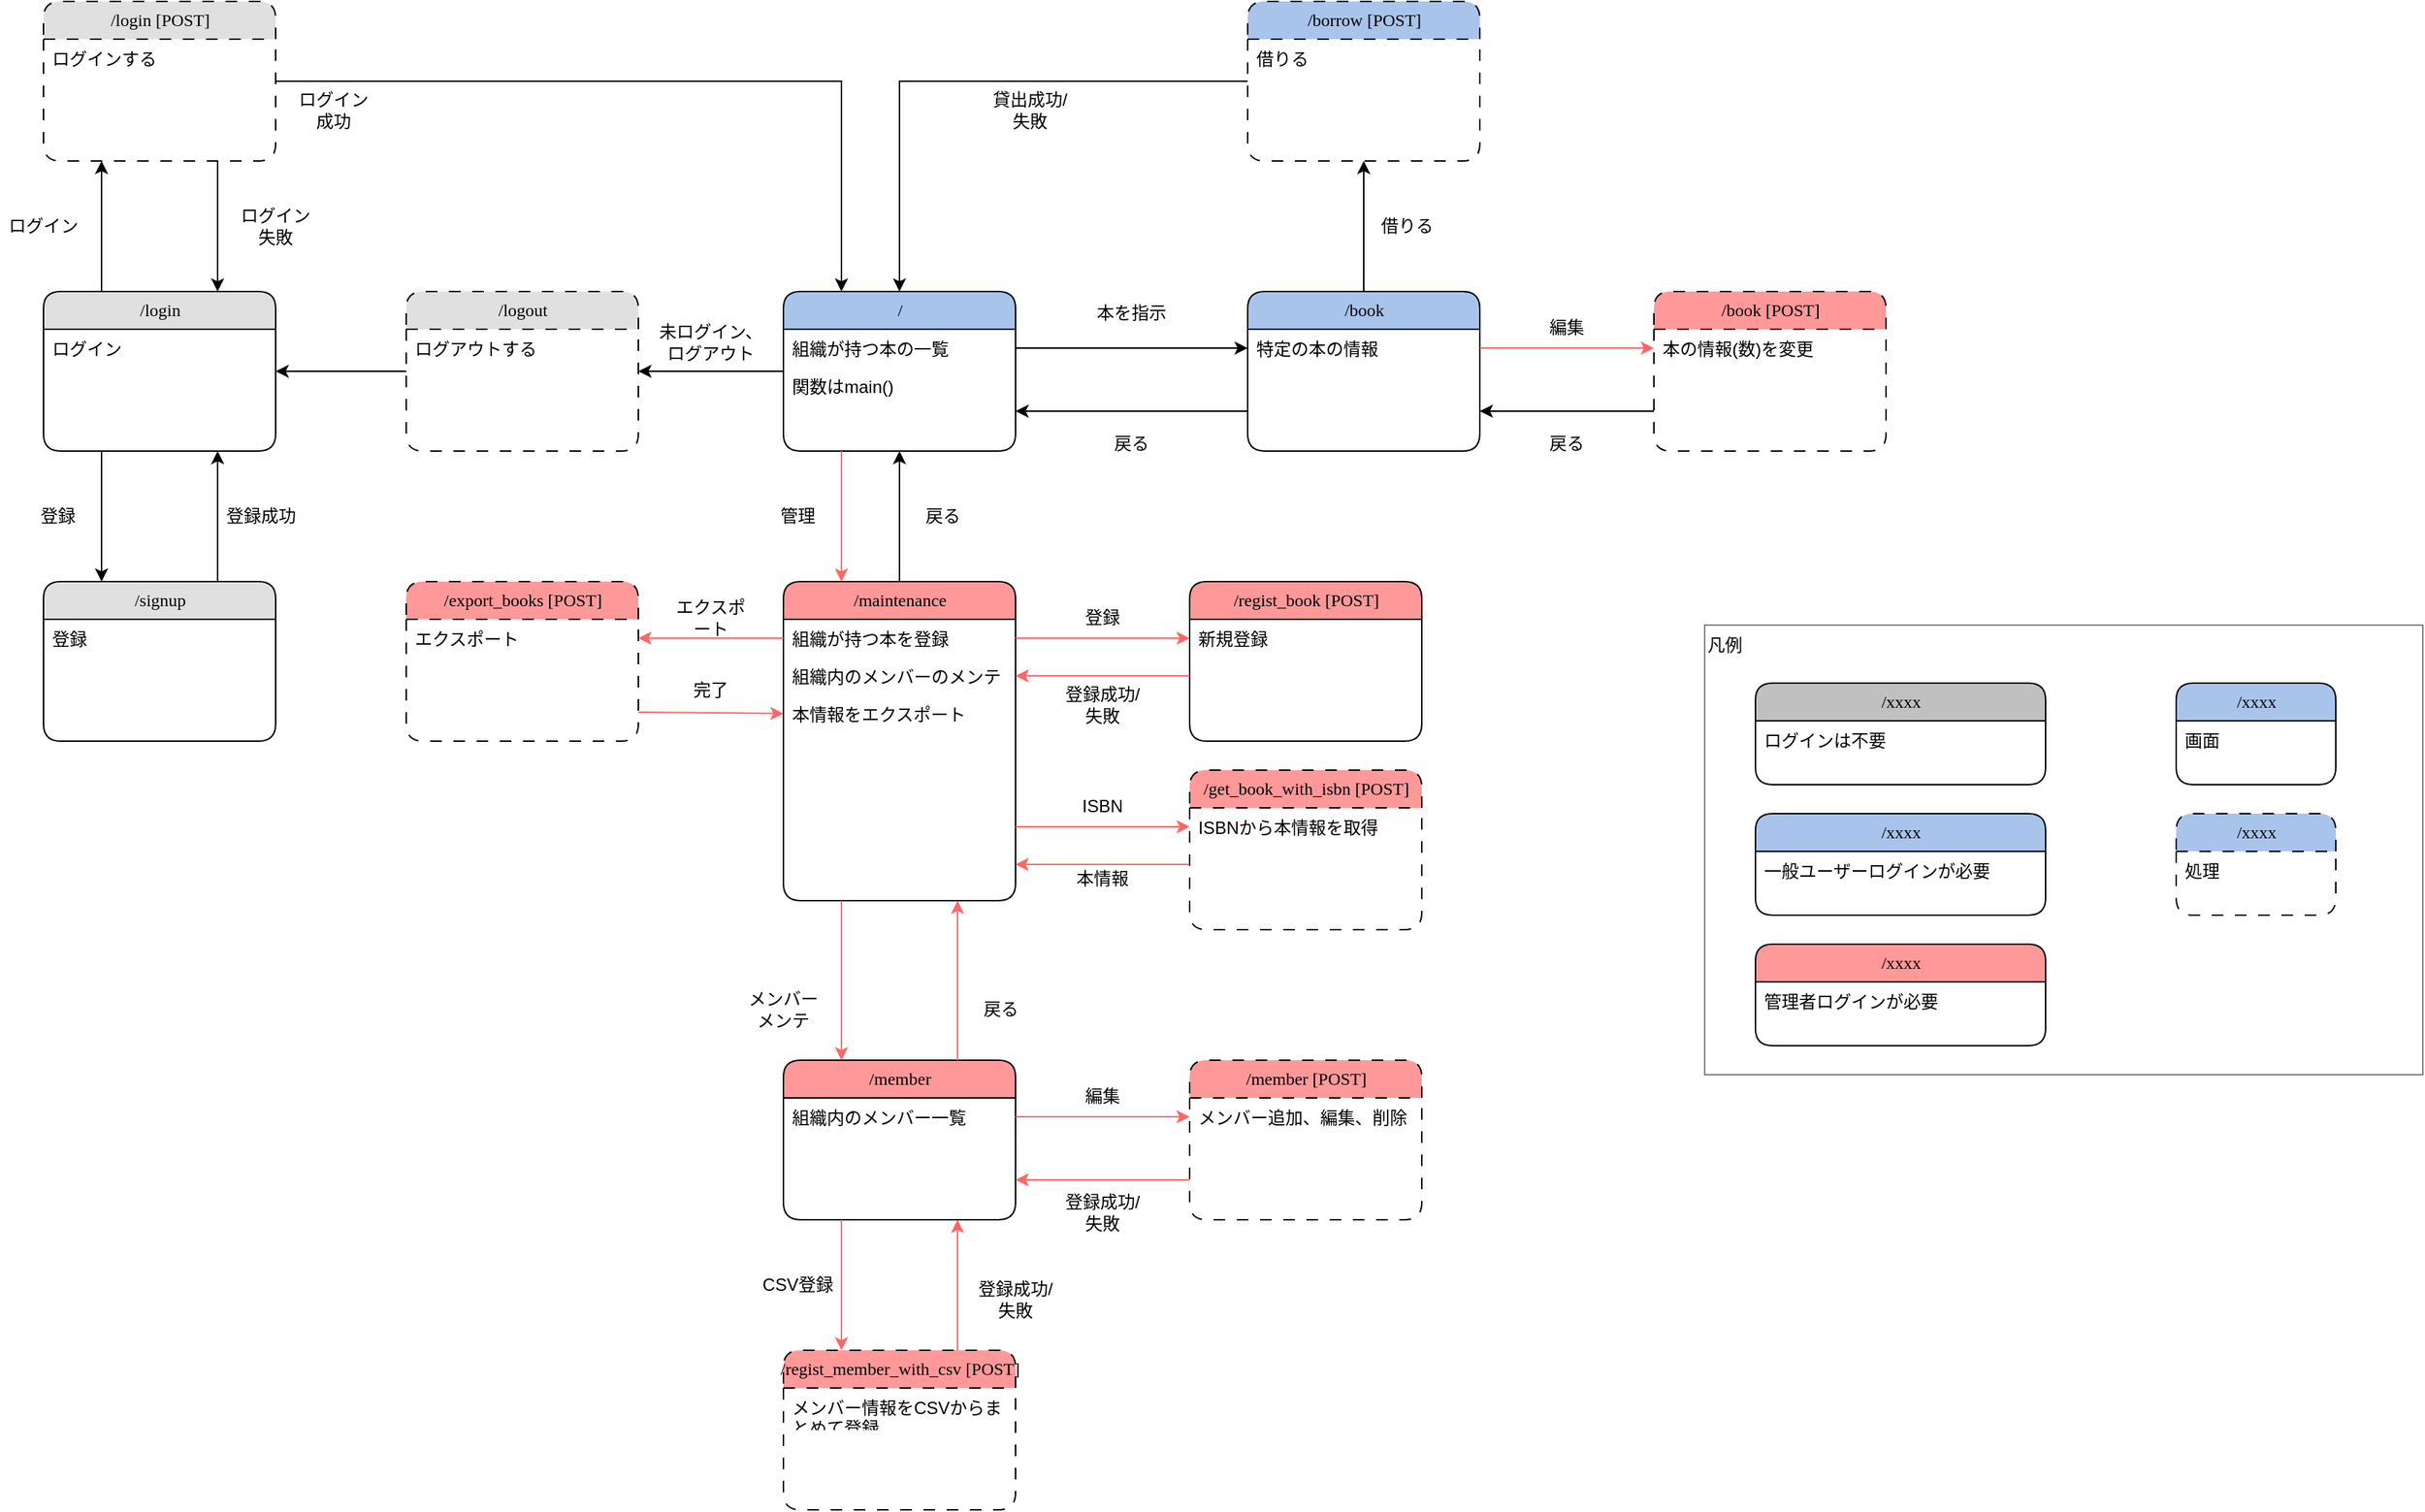 <mxfile version="21.2.8" type="device">
  <diagram name="Page-1" id="5d7acffa-a066-3a61-03fe-96351882024d">
    <mxGraphModel dx="1571" dy="889" grid="1" gridSize="10" guides="1" tooltips="1" connect="1" arrows="1" fold="1" page="1" pageScale="1" pageWidth="1100" pageHeight="850" background="#ffffff" math="0" shadow="0">
      <root>
        <mxCell id="0" />
        <mxCell id="1" parent="0" />
        <mxCell id="jffVFg11hbNDBonMawLQ-93" value="凡例" style="rounded=0;whiteSpace=wrap;html=1;align=left;verticalAlign=top;strokeColor=#808080;" parent="1" vertex="1">
          <mxGeometry x="1295" y="470" width="495" height="310" as="geometry" />
        </mxCell>
        <mxCell id="jffVFg11hbNDBonMawLQ-3" style="edgeStyle=orthogonalEdgeStyle;rounded=0;orthogonalLoop=1;jettySize=auto;html=1;entryX=0.25;entryY=0;entryDx=0;entryDy=0;exitX=1;exitY=0.5;exitDx=0;exitDy=0;" parent="1" source="jffVFg11hbNDBonMawLQ-36" target="jffVFg11hbNDBonMawLQ-1" edge="1">
          <mxGeometry relative="1" as="geometry" />
        </mxCell>
        <mxCell id="21ea969265ad0168-6" value="/login" style="swimlane;html=1;fontStyle=0;childLayout=stackLayout;horizontal=1;startSize=26;fillColor=#E0E0E0;horizontalStack=0;resizeParent=1;resizeLast=0;collapsible=1;marginBottom=0;swimlaneFillColor=#ffffff;align=center;rounded=1;shadow=0;comic=0;labelBackgroundColor=none;strokeWidth=1;fontFamily=Verdana;fontSize=12" parent="1" vertex="1">
          <mxGeometry x="150" y="240" width="160" height="110" as="geometry" />
        </mxCell>
        <mxCell id="21ea969265ad0168-7" value="ログイン" style="text;html=1;strokeColor=none;fillColor=none;spacingLeft=4;spacingRight=4;whiteSpace=wrap;overflow=hidden;rotatable=0;points=[[0,0.5],[1,0.5]];portConstraint=eastwest;" parent="21ea969265ad0168-6" vertex="1">
          <mxGeometry y="26" width="160" height="26" as="geometry" />
        </mxCell>
        <mxCell id="jffVFg11hbNDBonMawLQ-1" value="/" style="swimlane;html=1;fontStyle=0;childLayout=stackLayout;horizontal=1;startSize=26;fillColor=#A9C4EB;horizontalStack=0;resizeParent=1;resizeLast=0;collapsible=1;marginBottom=0;swimlaneFillColor=#ffffff;align=center;rounded=1;shadow=0;comic=0;labelBackgroundColor=none;strokeWidth=1;fontFamily=Verdana;fontSize=12" parent="1" vertex="1">
          <mxGeometry x="660" y="240" width="160" height="110" as="geometry" />
        </mxCell>
        <mxCell id="jffVFg11hbNDBonMawLQ-2" value="組織が持つ本の一覧" style="text;html=1;strokeColor=none;fillColor=none;spacingLeft=4;spacingRight=4;whiteSpace=wrap;overflow=hidden;rotatable=0;points=[[0,0.5],[1,0.5]];portConstraint=eastwest;" parent="jffVFg11hbNDBonMawLQ-1" vertex="1">
          <mxGeometry y="26" width="160" height="26" as="geometry" />
        </mxCell>
        <mxCell id="MHq6vxc0U1nkJZ0F-G_Z-4" value="関数はmain()" style="text;html=1;strokeColor=none;fillColor=none;spacingLeft=4;spacingRight=4;whiteSpace=wrap;overflow=hidden;rotatable=0;points=[[0,0.5],[1,0.5]];portConstraint=eastwest;" parent="jffVFg11hbNDBonMawLQ-1" vertex="1">
          <mxGeometry y="52" width="160" height="26" as="geometry" />
        </mxCell>
        <mxCell id="jffVFg11hbNDBonMawLQ-4" value="ログイン成功" style="text;html=1;strokeColor=none;fillColor=none;align=center;verticalAlign=middle;whiteSpace=wrap;rounded=0;" parent="1" vertex="1">
          <mxGeometry x="320" y="100" width="60" height="30" as="geometry" />
        </mxCell>
        <mxCell id="jffVFg11hbNDBonMawLQ-5" value="/signup" style="swimlane;html=1;fontStyle=0;childLayout=stackLayout;horizontal=1;startSize=26;fillColor=#E0E0E0;horizontalStack=0;resizeParent=1;resizeLast=0;collapsible=1;marginBottom=0;swimlaneFillColor=#ffffff;align=center;rounded=1;shadow=0;comic=0;labelBackgroundColor=none;strokeWidth=1;fontFamily=Verdana;fontSize=12" parent="1" vertex="1">
          <mxGeometry x="150" y="440" width="160" height="110" as="geometry" />
        </mxCell>
        <mxCell id="jffVFg11hbNDBonMawLQ-6" value="登録" style="text;html=1;strokeColor=none;fillColor=none;spacingLeft=4;spacingRight=4;whiteSpace=wrap;overflow=hidden;rotatable=0;points=[[0,0.5],[1,0.5]];portConstraint=eastwest;" parent="jffVFg11hbNDBonMawLQ-5" vertex="1">
          <mxGeometry y="26" width="160" height="26" as="geometry" />
        </mxCell>
        <mxCell id="jffVFg11hbNDBonMawLQ-8" value="ログイン失敗" style="text;html=1;strokeColor=none;fillColor=none;align=center;verticalAlign=middle;whiteSpace=wrap;rounded=0;" parent="1" vertex="1">
          <mxGeometry x="280" y="180" width="60" height="30" as="geometry" />
        </mxCell>
        <mxCell id="jffVFg11hbNDBonMawLQ-10" style="edgeStyle=orthogonalEdgeStyle;rounded=0;orthogonalLoop=1;jettySize=auto;html=1;exitX=0.25;exitY=1;exitDx=0;exitDy=0;entryX=0.25;entryY=0;entryDx=0;entryDy=0;" parent="1" source="21ea969265ad0168-6" target="jffVFg11hbNDBonMawLQ-5" edge="1">
          <mxGeometry relative="1" as="geometry">
            <mxPoint x="230" y="360" as="sourcePoint" />
            <mxPoint x="230" y="430" as="targetPoint" />
            <Array as="points" />
          </mxGeometry>
        </mxCell>
        <mxCell id="jffVFg11hbNDBonMawLQ-11" style="edgeStyle=orthogonalEdgeStyle;rounded=0;orthogonalLoop=1;jettySize=auto;html=1;entryX=0.75;entryY=1;entryDx=0;entryDy=0;exitX=0.75;exitY=0;exitDx=0;exitDy=0;" parent="1" source="jffVFg11hbNDBonMawLQ-5" target="21ea969265ad0168-6" edge="1">
          <mxGeometry relative="1" as="geometry">
            <mxPoint x="240" y="370" as="sourcePoint" />
            <mxPoint x="240" y="440" as="targetPoint" />
            <Array as="points" />
          </mxGeometry>
        </mxCell>
        <mxCell id="jffVFg11hbNDBonMawLQ-12" value="登録" style="text;html=1;strokeColor=none;fillColor=none;align=center;verticalAlign=middle;whiteSpace=wrap;rounded=0;" parent="1" vertex="1">
          <mxGeometry x="130" y="380" width="60" height="30" as="geometry" />
        </mxCell>
        <mxCell id="jffVFg11hbNDBonMawLQ-13" value="登録成功" style="text;html=1;strokeColor=none;fillColor=none;align=center;verticalAlign=middle;whiteSpace=wrap;rounded=0;" parent="1" vertex="1">
          <mxGeometry x="270" y="380" width="60" height="30" as="geometry" />
        </mxCell>
        <mxCell id="jffVFg11hbNDBonMawLQ-14" style="edgeStyle=orthogonalEdgeStyle;rounded=0;orthogonalLoop=1;jettySize=auto;html=1;entryX=1;entryY=0.5;entryDx=0;entryDy=0;exitX=0;exitY=0.5;exitDx=0;exitDy=0;" parent="1" source="jffVFg11hbNDBonMawLQ-1" target="MHq6vxc0U1nkJZ0F-G_Z-1" edge="1">
          <mxGeometry relative="1" as="geometry">
            <mxPoint x="410" y="430" as="sourcePoint" />
            <mxPoint x="600" y="430" as="targetPoint" />
          </mxGeometry>
        </mxCell>
        <mxCell id="jffVFg11hbNDBonMawLQ-15" value="未ログイン、ログアウト" style="text;html=1;strokeColor=none;fillColor=none;align=center;verticalAlign=middle;whiteSpace=wrap;rounded=0;" parent="1" vertex="1">
          <mxGeometry x="570" y="260" width="80" height="30" as="geometry" />
        </mxCell>
        <mxCell id="jffVFg11hbNDBonMawLQ-16" value="/book" style="swimlane;html=1;fontStyle=0;childLayout=stackLayout;horizontal=1;startSize=26;fillColor=#A9C4EB;horizontalStack=0;resizeParent=1;resizeLast=0;collapsible=1;marginBottom=0;swimlaneFillColor=#ffffff;align=center;rounded=1;shadow=0;comic=0;labelBackgroundColor=none;strokeWidth=1;fontFamily=Verdana;fontSize=12" parent="1" vertex="1">
          <mxGeometry x="980" y="240" width="160" height="110" as="geometry" />
        </mxCell>
        <mxCell id="jffVFg11hbNDBonMawLQ-17" value="特定の本の情報" style="text;html=1;strokeColor=none;fillColor=none;spacingLeft=4;spacingRight=4;whiteSpace=wrap;overflow=hidden;rotatable=0;points=[[0,0.5],[1,0.5]];portConstraint=eastwest;" parent="jffVFg11hbNDBonMawLQ-16" vertex="1">
          <mxGeometry y="26" width="160" height="26" as="geometry" />
        </mxCell>
        <mxCell id="jffVFg11hbNDBonMawLQ-18" style="edgeStyle=orthogonalEdgeStyle;rounded=0;orthogonalLoop=1;jettySize=auto;html=1;entryX=0;entryY=0.5;entryDx=0;entryDy=0;exitX=1;exitY=0.5;exitDx=0;exitDy=0;" parent="1" source="jffVFg11hbNDBonMawLQ-2" target="jffVFg11hbNDBonMawLQ-17" edge="1">
          <mxGeometry relative="1" as="geometry">
            <mxPoint x="720" y="170" as="sourcePoint" />
            <mxPoint x="910" y="170" as="targetPoint" />
          </mxGeometry>
        </mxCell>
        <mxCell id="jffVFg11hbNDBonMawLQ-19" value="本を指示" style="text;html=1;strokeColor=none;fillColor=none;align=center;verticalAlign=middle;whiteSpace=wrap;rounded=0;" parent="1" vertex="1">
          <mxGeometry x="870" y="240" width="60" height="30" as="geometry" />
        </mxCell>
        <mxCell id="jffVFg11hbNDBonMawLQ-20" value="/maintenance" style="swimlane;html=1;fontStyle=0;childLayout=stackLayout;horizontal=1;startSize=26;fillColor=#FF9999;horizontalStack=0;resizeParent=1;resizeLast=0;collapsible=1;marginBottom=0;swimlaneFillColor=#ffffff;align=center;rounded=1;shadow=0;comic=0;labelBackgroundColor=none;strokeWidth=1;fontFamily=Verdana;fontSize=12" parent="1" vertex="1">
          <mxGeometry x="660" y="440" width="160" height="220" as="geometry" />
        </mxCell>
        <mxCell id="jffVFg11hbNDBonMawLQ-21" value="組織が持つ本を登録" style="text;html=1;strokeColor=none;fillColor=none;spacingLeft=4;spacingRight=4;whiteSpace=wrap;overflow=hidden;rotatable=0;points=[[0,0.5],[1,0.5]];portConstraint=eastwest;" parent="jffVFg11hbNDBonMawLQ-20" vertex="1">
          <mxGeometry y="26" width="160" height="26" as="geometry" />
        </mxCell>
        <mxCell id="jffVFg11hbNDBonMawLQ-51" value="組織内のメンバーのメンテ" style="text;html=1;strokeColor=none;fillColor=none;spacingLeft=4;spacingRight=4;whiteSpace=wrap;overflow=hidden;rotatable=0;points=[[0,0.5],[1,0.5]];portConstraint=eastwest;" parent="jffVFg11hbNDBonMawLQ-20" vertex="1">
          <mxGeometry y="52" width="160" height="26" as="geometry" />
        </mxCell>
        <mxCell id="jffVFg11hbNDBonMawLQ-79" value="本情報をエクスポート" style="text;html=1;strokeColor=none;fillColor=none;spacingLeft=4;spacingRight=4;whiteSpace=wrap;overflow=hidden;rotatable=0;points=[[0,0.5],[1,0.5]];portConstraint=eastwest;" parent="jffVFg11hbNDBonMawLQ-20" vertex="1">
          <mxGeometry y="78" width="160" height="26" as="geometry" />
        </mxCell>
        <mxCell id="9WKdyj0TfPZ3By4VBTir-9" style="text;html=1;strokeColor=none;fillColor=none;spacingLeft=4;spacingRight=4;whiteSpace=wrap;overflow=hidden;rotatable=0;points=[[0,0.5],[1,0.5]];portConstraint=eastwest;" vertex="1" parent="jffVFg11hbNDBonMawLQ-20">
          <mxGeometry y="104" width="160" height="26" as="geometry" />
        </mxCell>
        <mxCell id="9WKdyj0TfPZ3By4VBTir-10" style="text;html=1;strokeColor=none;fillColor=none;spacingLeft=4;spacingRight=4;whiteSpace=wrap;overflow=hidden;rotatable=0;points=[[0,0.5],[1,0.5]];portConstraint=eastwest;" vertex="1" parent="jffVFg11hbNDBonMawLQ-20">
          <mxGeometry y="130" width="160" height="26" as="geometry" />
        </mxCell>
        <mxCell id="9WKdyj0TfPZ3By4VBTir-11" style="text;html=1;strokeColor=none;fillColor=none;spacingLeft=4;spacingRight=4;whiteSpace=wrap;overflow=hidden;rotatable=0;points=[[0,0.5],[1,0.5]];portConstraint=eastwest;" vertex="1" parent="jffVFg11hbNDBonMawLQ-20">
          <mxGeometry y="156" width="160" height="26" as="geometry" />
        </mxCell>
        <mxCell id="9WKdyj0TfPZ3By4VBTir-12" style="text;html=1;strokeColor=none;fillColor=none;spacingLeft=4;spacingRight=4;whiteSpace=wrap;overflow=hidden;rotatable=0;points=[[0,0.5],[1,0.5]];portConstraint=eastwest;" vertex="1" parent="jffVFg11hbNDBonMawLQ-20">
          <mxGeometry y="182" width="160" height="26" as="geometry" />
        </mxCell>
        <mxCell id="jffVFg11hbNDBonMawLQ-23" style="edgeStyle=orthogonalEdgeStyle;rounded=0;orthogonalLoop=1;jettySize=auto;html=1;exitX=0.25;exitY=1;exitDx=0;exitDy=0;entryX=0.25;entryY=0;entryDx=0;entryDy=0;strokeColor=#FF6666;" parent="1" source="jffVFg11hbNDBonMawLQ-1" target="jffVFg11hbNDBonMawLQ-20" edge="1">
          <mxGeometry relative="1" as="geometry">
            <mxPoint x="850" y="420" as="sourcePoint" />
            <mxPoint x="1010" y="420" as="targetPoint" />
          </mxGeometry>
        </mxCell>
        <mxCell id="jffVFg11hbNDBonMawLQ-24" value="管理" style="text;html=1;strokeColor=none;fillColor=none;align=center;verticalAlign=middle;whiteSpace=wrap;rounded=0;" parent="1" vertex="1">
          <mxGeometry x="640" y="380" width="60" height="30" as="geometry" />
        </mxCell>
        <mxCell id="jffVFg11hbNDBonMawLQ-25" style="edgeStyle=orthogonalEdgeStyle;rounded=0;orthogonalLoop=1;jettySize=auto;html=1;exitX=0.5;exitY=0;exitDx=0;exitDy=0;entryX=0.5;entryY=1;entryDx=0;entryDy=0;" parent="1" source="jffVFg11hbNDBonMawLQ-20" target="jffVFg11hbNDBonMawLQ-1" edge="1">
          <mxGeometry relative="1" as="geometry">
            <mxPoint x="930" y="360" as="sourcePoint" />
            <mxPoint x="930" y="450" as="targetPoint" />
          </mxGeometry>
        </mxCell>
        <mxCell id="jffVFg11hbNDBonMawLQ-26" value="戻る" style="text;html=1;strokeColor=none;fillColor=none;align=center;verticalAlign=middle;whiteSpace=wrap;rounded=0;" parent="1" vertex="1">
          <mxGeometry x="740" y="380" width="60" height="30" as="geometry" />
        </mxCell>
        <mxCell id="jffVFg11hbNDBonMawLQ-27" style="edgeStyle=orthogonalEdgeStyle;rounded=0;orthogonalLoop=1;jettySize=auto;html=1;exitX=0;exitY=0.75;exitDx=0;exitDy=0;entryX=1;entryY=0.75;entryDx=0;entryDy=0;" parent="1" source="jffVFg11hbNDBonMawLQ-16" target="jffVFg11hbNDBonMawLQ-1" edge="1">
          <mxGeometry relative="1" as="geometry">
            <mxPoint x="790" y="450" as="sourcePoint" />
            <mxPoint x="790" y="360" as="targetPoint" />
          </mxGeometry>
        </mxCell>
        <mxCell id="jffVFg11hbNDBonMawLQ-28" value="戻る" style="text;html=1;strokeColor=none;fillColor=none;align=center;verticalAlign=middle;whiteSpace=wrap;rounded=0;" parent="1" vertex="1">
          <mxGeometry x="870" y="330" width="60" height="30" as="geometry" />
        </mxCell>
        <mxCell id="jffVFg11hbNDBonMawLQ-29" value="/borrow [POST]" style="swimlane;html=1;fontStyle=0;childLayout=stackLayout;horizontal=1;startSize=26;fillColor=#A9C4EB;horizontalStack=0;resizeParent=1;resizeLast=0;collapsible=1;marginBottom=0;swimlaneFillColor=#ffffff;align=center;rounded=1;shadow=0;comic=0;labelBackgroundColor=none;strokeWidth=1;fontFamily=Verdana;fontSize=12;dashed=1;dashPattern=8 8;" parent="1" vertex="1">
          <mxGeometry x="980" y="40" width="160" height="110" as="geometry" />
        </mxCell>
        <mxCell id="jffVFg11hbNDBonMawLQ-30" value="借りる" style="text;html=1;strokeColor=none;fillColor=none;spacingLeft=4;spacingRight=4;whiteSpace=wrap;overflow=hidden;rotatable=0;points=[[0,0.5],[1,0.5]];portConstraint=eastwest;" parent="jffVFg11hbNDBonMawLQ-29" vertex="1">
          <mxGeometry y="26" width="160" height="26" as="geometry" />
        </mxCell>
        <mxCell id="jffVFg11hbNDBonMawLQ-31" style="edgeStyle=orthogonalEdgeStyle;rounded=0;orthogonalLoop=1;jettySize=auto;html=1;entryX=0.5;entryY=1;entryDx=0;entryDy=0;exitX=0.5;exitY=0;exitDx=0;exitDy=0;" parent="1" source="jffVFg11hbNDBonMawLQ-16" target="jffVFg11hbNDBonMawLQ-29" edge="1">
          <mxGeometry relative="1" as="geometry">
            <mxPoint x="780" y="150" as="sourcePoint" />
            <mxPoint x="940" y="150" as="targetPoint" />
          </mxGeometry>
        </mxCell>
        <mxCell id="jffVFg11hbNDBonMawLQ-33" style="edgeStyle=orthogonalEdgeStyle;rounded=0;orthogonalLoop=1;jettySize=auto;html=1;entryX=0.5;entryY=0;entryDx=0;entryDy=0;exitX=0;exitY=0.5;exitDx=0;exitDy=0;" parent="1" source="jffVFg11hbNDBonMawLQ-29" target="jffVFg11hbNDBonMawLQ-1" edge="1">
          <mxGeometry relative="1" as="geometry">
            <mxPoint x="740" y="90" as="sourcePoint" />
            <mxPoint x="900" y="90" as="targetPoint" />
          </mxGeometry>
        </mxCell>
        <mxCell id="jffVFg11hbNDBonMawLQ-34" value="貸出成功/失敗" style="text;html=1;strokeColor=none;fillColor=none;align=center;verticalAlign=middle;whiteSpace=wrap;rounded=0;" parent="1" vertex="1">
          <mxGeometry x="800" y="100" width="60" height="30" as="geometry" />
        </mxCell>
        <mxCell id="jffVFg11hbNDBonMawLQ-35" value="借りる" style="text;html=1;strokeColor=none;fillColor=none;align=center;verticalAlign=middle;whiteSpace=wrap;rounded=0;" parent="1" vertex="1">
          <mxGeometry x="1060" y="180" width="60" height="30" as="geometry" />
        </mxCell>
        <mxCell id="jffVFg11hbNDBonMawLQ-36" value="/login [POST]" style="swimlane;html=1;fontStyle=0;childLayout=stackLayout;horizontal=1;startSize=26;fillColor=#E0E0E0;horizontalStack=0;resizeParent=1;resizeLast=0;collapsible=1;marginBottom=0;swimlaneFillColor=#ffffff;align=center;rounded=1;shadow=0;comic=0;labelBackgroundColor=none;strokeWidth=1;fontFamily=Verdana;fontSize=12;dashed=1;dashPattern=8 8;" parent="1" vertex="1">
          <mxGeometry x="150" y="40" width="160" height="110" as="geometry" />
        </mxCell>
        <mxCell id="jffVFg11hbNDBonMawLQ-37" value="ログインする" style="text;html=1;strokeColor=none;fillColor=none;spacingLeft=4;spacingRight=4;whiteSpace=wrap;overflow=hidden;rotatable=0;points=[[0,0.5],[1,0.5]];portConstraint=eastwest;" parent="jffVFg11hbNDBonMawLQ-36" vertex="1">
          <mxGeometry y="26" width="160" height="26" as="geometry" />
        </mxCell>
        <mxCell id="jffVFg11hbNDBonMawLQ-38" style="edgeStyle=orthogonalEdgeStyle;rounded=0;orthogonalLoop=1;jettySize=auto;html=1;exitX=0.25;exitY=0;exitDx=0;exitDy=0;entryX=0.25;entryY=1;entryDx=0;entryDy=0;" parent="1" source="21ea969265ad0168-6" target="jffVFg11hbNDBonMawLQ-36" edge="1">
          <mxGeometry relative="1" as="geometry">
            <mxPoint x="200" y="360" as="sourcePoint" />
            <mxPoint x="200" y="440" as="targetPoint" />
            <Array as="points" />
          </mxGeometry>
        </mxCell>
        <mxCell id="jffVFg11hbNDBonMawLQ-39" style="edgeStyle=orthogonalEdgeStyle;rounded=0;orthogonalLoop=1;jettySize=auto;html=1;exitX=0.75;exitY=1;exitDx=0;exitDy=0;entryX=0.75;entryY=0;entryDx=0;entryDy=0;" parent="1" source="jffVFg11hbNDBonMawLQ-36" target="21ea969265ad0168-6" edge="1">
          <mxGeometry relative="1" as="geometry">
            <mxPoint x="200" y="360" as="sourcePoint" />
            <mxPoint x="200" y="440" as="targetPoint" />
            <Array as="points" />
          </mxGeometry>
        </mxCell>
        <mxCell id="jffVFg11hbNDBonMawLQ-40" value="ログイン" style="text;html=1;strokeColor=none;fillColor=none;align=center;verticalAlign=middle;whiteSpace=wrap;rounded=0;" parent="1" vertex="1">
          <mxGeometry x="120" y="180" width="60" height="30" as="geometry" />
        </mxCell>
        <mxCell id="jffVFg11hbNDBonMawLQ-41" value="/regist_book [POST]" style="swimlane;html=1;fontStyle=0;childLayout=stackLayout;horizontal=1;startSize=26;fillColor=#FF9999;horizontalStack=0;resizeParent=1;resizeLast=0;collapsible=1;marginBottom=0;swimlaneFillColor=#ffffff;align=center;rounded=1;shadow=0;comic=0;labelBackgroundColor=none;strokeWidth=1;fontFamily=Verdana;fontSize=12" parent="1" vertex="1">
          <mxGeometry x="940" y="440" width="160" height="110" as="geometry" />
        </mxCell>
        <mxCell id="jffVFg11hbNDBonMawLQ-42" value="新規登録" style="text;html=1;strokeColor=none;fillColor=none;spacingLeft=4;spacingRight=4;whiteSpace=wrap;overflow=hidden;rotatable=0;points=[[0,0.5],[1,0.5]];portConstraint=eastwest;" parent="jffVFg11hbNDBonMawLQ-41" vertex="1">
          <mxGeometry y="26" width="160" height="26" as="geometry" />
        </mxCell>
        <mxCell id="9WKdyj0TfPZ3By4VBTir-1" style="text;html=1;strokeColor=none;fillColor=none;spacingLeft=4;spacingRight=4;whiteSpace=wrap;overflow=hidden;rotatable=0;points=[[0,0.5],[1,0.5]];portConstraint=eastwest;dashed=1;dashPattern=8 8;" vertex="1" parent="jffVFg11hbNDBonMawLQ-41">
          <mxGeometry y="52" width="160" height="26" as="geometry" />
        </mxCell>
        <mxCell id="jffVFg11hbNDBonMawLQ-49" value="/member [POST]" style="swimlane;html=1;fontStyle=0;childLayout=stackLayout;horizontal=1;startSize=26;fillColor=#FF9999;horizontalStack=0;resizeParent=1;resizeLast=0;collapsible=1;marginBottom=0;swimlaneFillColor=#ffffff;align=center;rounded=1;shadow=0;comic=0;labelBackgroundColor=none;strokeWidth=1;fontFamily=Verdana;fontSize=12;dashed=1;dashPattern=8 8;" parent="1" vertex="1">
          <mxGeometry x="940" y="770" width="160" height="110" as="geometry" />
        </mxCell>
        <mxCell id="jffVFg11hbNDBonMawLQ-50" value="メンバー追加、編集、削除" style="text;html=1;strokeColor=none;fillColor=none;spacingLeft=4;spacingRight=4;whiteSpace=wrap;overflow=hidden;rotatable=0;points=[[0,0.5],[1,0.5]];portConstraint=eastwest;" parent="jffVFg11hbNDBonMawLQ-49" vertex="1">
          <mxGeometry y="26" width="160" height="26" as="geometry" />
        </mxCell>
        <mxCell id="jffVFg11hbNDBonMawLQ-52" value="/book [POST]" style="swimlane;html=1;fontStyle=0;childLayout=stackLayout;horizontal=1;startSize=26;fillColor=#FF9999;horizontalStack=0;resizeParent=1;resizeLast=0;collapsible=1;marginBottom=0;swimlaneFillColor=#ffffff;align=center;rounded=1;shadow=0;comic=0;labelBackgroundColor=none;strokeWidth=1;fontFamily=Verdana;fontSize=12;dashed=1;dashPattern=8 8;" parent="1" vertex="1">
          <mxGeometry x="1260" y="240" width="160" height="110" as="geometry" />
        </mxCell>
        <mxCell id="jffVFg11hbNDBonMawLQ-53" value="本の情報(数)を変更" style="text;html=1;strokeColor=none;fillColor=none;spacingLeft=4;spacingRight=4;whiteSpace=wrap;overflow=hidden;rotatable=0;points=[[0,0.5],[1,0.5]];portConstraint=eastwest;" parent="jffVFg11hbNDBonMawLQ-52" vertex="1">
          <mxGeometry y="26" width="160" height="26" as="geometry" />
        </mxCell>
        <mxCell id="jffVFg11hbNDBonMawLQ-54" style="edgeStyle=orthogonalEdgeStyle;rounded=0;orthogonalLoop=1;jettySize=auto;html=1;exitX=1;exitY=0.5;exitDx=0;exitDy=0;entryX=0;entryY=0.5;entryDx=0;entryDy=0;strokeColor=#FF6666;" parent="1" source="jffVFg11hbNDBonMawLQ-17" target="jffVFg11hbNDBonMawLQ-53" edge="1">
          <mxGeometry relative="1" as="geometry">
            <mxPoint x="710" y="360" as="sourcePoint" />
            <mxPoint x="710" y="450" as="targetPoint" />
          </mxGeometry>
        </mxCell>
        <mxCell id="jffVFg11hbNDBonMawLQ-55" style="edgeStyle=orthogonalEdgeStyle;rounded=0;orthogonalLoop=1;jettySize=auto;html=1;entryX=1;entryY=0.75;entryDx=0;entryDy=0;exitX=0;exitY=0.75;exitDx=0;exitDy=0;" parent="1" source="jffVFg11hbNDBonMawLQ-52" target="jffVFg11hbNDBonMawLQ-16" edge="1">
          <mxGeometry relative="1" as="geometry">
            <mxPoint x="1270" y="410" as="sourcePoint" />
            <mxPoint x="1170" y="360" as="targetPoint" />
          </mxGeometry>
        </mxCell>
        <mxCell id="jffVFg11hbNDBonMawLQ-56" value="戻る" style="text;html=1;strokeColor=none;fillColor=none;align=center;verticalAlign=middle;whiteSpace=wrap;rounded=0;" parent="1" vertex="1">
          <mxGeometry x="1170" y="330" width="60" height="30" as="geometry" />
        </mxCell>
        <mxCell id="jffVFg11hbNDBonMawLQ-57" value="編集" style="text;html=1;strokeColor=none;fillColor=none;align=center;verticalAlign=middle;whiteSpace=wrap;rounded=0;" parent="1" vertex="1">
          <mxGeometry x="1170" y="250" width="60" height="30" as="geometry" />
        </mxCell>
        <mxCell id="jffVFg11hbNDBonMawLQ-58" value="/member" style="swimlane;html=1;fontStyle=0;childLayout=stackLayout;horizontal=1;startSize=26;fillColor=#FF9999;horizontalStack=0;resizeParent=1;resizeLast=0;collapsible=1;marginBottom=0;swimlaneFillColor=#ffffff;align=center;rounded=1;shadow=0;comic=0;labelBackgroundColor=none;strokeWidth=1;fontFamily=Verdana;fontSize=12" parent="1" vertex="1">
          <mxGeometry x="660" y="770" width="160" height="110" as="geometry" />
        </mxCell>
        <mxCell id="jffVFg11hbNDBonMawLQ-59" value="組織内のメンバー一覧" style="text;html=1;strokeColor=none;fillColor=none;spacingLeft=4;spacingRight=4;whiteSpace=wrap;overflow=hidden;rotatable=0;points=[[0,0.5],[1,0.5]];portConstraint=eastwest;" parent="jffVFg11hbNDBonMawLQ-58" vertex="1">
          <mxGeometry y="26" width="160" height="26" as="geometry" />
        </mxCell>
        <mxCell id="jffVFg11hbNDBonMawLQ-61" style="edgeStyle=orthogonalEdgeStyle;rounded=0;orthogonalLoop=1;jettySize=auto;html=1;exitX=0.25;exitY=1;exitDx=0;exitDy=0;entryX=0.25;entryY=0;entryDx=0;entryDy=0;strokeColor=#FF6666;" parent="1" source="jffVFg11hbNDBonMawLQ-20" target="jffVFg11hbNDBonMawLQ-58" edge="1">
          <mxGeometry relative="1" as="geometry">
            <mxPoint x="810" y="590" as="sourcePoint" />
            <mxPoint x="810" y="680" as="targetPoint" />
          </mxGeometry>
        </mxCell>
        <mxCell id="jffVFg11hbNDBonMawLQ-62" style="edgeStyle=orthogonalEdgeStyle;rounded=0;orthogonalLoop=1;jettySize=auto;html=1;exitX=1;exitY=0.5;exitDx=0;exitDy=0;entryX=0;entryY=0.5;entryDx=0;entryDy=0;strokeColor=#FF6666;" parent="1" source="jffVFg11hbNDBonMawLQ-59" target="jffVFg11hbNDBonMawLQ-50" edge="1">
          <mxGeometry relative="1" as="geometry">
            <mxPoint x="870" y="760" as="sourcePoint" />
            <mxPoint x="870" y="850" as="targetPoint" />
          </mxGeometry>
        </mxCell>
        <mxCell id="jffVFg11hbNDBonMawLQ-63" style="edgeStyle=orthogonalEdgeStyle;rounded=0;orthogonalLoop=1;jettySize=auto;html=1;exitX=0;exitY=0.75;exitDx=0;exitDy=0;entryX=1;entryY=0.75;entryDx=0;entryDy=0;strokeColor=#FF6666;" parent="1" source="jffVFg11hbNDBonMawLQ-49" target="jffVFg11hbNDBonMawLQ-58" edge="1">
          <mxGeometry relative="1" as="geometry">
            <mxPoint x="870" y="750" as="sourcePoint" />
            <mxPoint x="870" y="840" as="targetPoint" />
          </mxGeometry>
        </mxCell>
        <mxCell id="jffVFg11hbNDBonMawLQ-64" style="edgeStyle=orthogonalEdgeStyle;rounded=0;orthogonalLoop=1;jettySize=auto;html=1;strokeColor=#FF6666;exitX=1;exitY=0.5;exitDx=0;exitDy=0;entryX=0;entryY=0.5;entryDx=0;entryDy=0;" parent="1" source="jffVFg11hbNDBonMawLQ-21" target="jffVFg11hbNDBonMawLQ-42" edge="1">
          <mxGeometry relative="1" as="geometry">
            <mxPoint x="860" y="580" as="sourcePoint" />
            <mxPoint x="890" y="450" as="targetPoint" />
          </mxGeometry>
        </mxCell>
        <mxCell id="jffVFg11hbNDBonMawLQ-65" style="edgeStyle=orthogonalEdgeStyle;rounded=0;orthogonalLoop=1;jettySize=auto;html=1;strokeColor=#FF6666;" parent="1" source="9WKdyj0TfPZ3By4VBTir-1" target="jffVFg11hbNDBonMawLQ-51" edge="1">
          <mxGeometry relative="1" as="geometry">
            <mxPoint x="920" y="505" as="sourcePoint" />
            <mxPoint x="850" y="510" as="targetPoint" />
          </mxGeometry>
        </mxCell>
        <mxCell id="jffVFg11hbNDBonMawLQ-66" style="edgeStyle=orthogonalEdgeStyle;rounded=0;orthogonalLoop=1;jettySize=auto;html=1;exitX=0.75;exitY=0;exitDx=0;exitDy=0;entryX=0.75;entryY=1;entryDx=0;entryDy=0;strokeColor=#FF6666;" parent="1" source="jffVFg11hbNDBonMawLQ-58" target="jffVFg11hbNDBonMawLQ-20" edge="1">
          <mxGeometry relative="1" as="geometry">
            <mxPoint x="870" y="570" as="sourcePoint" />
            <mxPoint x="870" y="660" as="targetPoint" />
          </mxGeometry>
        </mxCell>
        <mxCell id="jffVFg11hbNDBonMawLQ-67" value="戻る" style="text;html=1;strokeColor=none;fillColor=none;align=center;verticalAlign=middle;whiteSpace=wrap;rounded=0;" parent="1" vertex="1">
          <mxGeometry x="780" y="720" width="60" height="30" as="geometry" />
        </mxCell>
        <mxCell id="jffVFg11hbNDBonMawLQ-68" value="メンバーメンテ" style="text;html=1;strokeColor=none;fillColor=none;align=center;verticalAlign=middle;whiteSpace=wrap;rounded=0;" parent="1" vertex="1">
          <mxGeometry x="630" y="720" width="60" height="30" as="geometry" />
        </mxCell>
        <mxCell id="jffVFg11hbNDBonMawLQ-69" value="登録" style="text;html=1;strokeColor=none;fillColor=none;align=center;verticalAlign=middle;whiteSpace=wrap;rounded=0;" parent="1" vertex="1">
          <mxGeometry x="850" y="450" width="60" height="30" as="geometry" />
        </mxCell>
        <mxCell id="jffVFg11hbNDBonMawLQ-70" value="登録成功/失敗" style="text;html=1;strokeColor=none;fillColor=none;align=center;verticalAlign=middle;whiteSpace=wrap;rounded=0;" parent="1" vertex="1">
          <mxGeometry x="850" y="510" width="60" height="30" as="geometry" />
        </mxCell>
        <mxCell id="jffVFg11hbNDBonMawLQ-71" value="編集" style="text;html=1;strokeColor=none;fillColor=none;align=center;verticalAlign=middle;whiteSpace=wrap;rounded=0;" parent="1" vertex="1">
          <mxGeometry x="850" y="780" width="60" height="30" as="geometry" />
        </mxCell>
        <mxCell id="jffVFg11hbNDBonMawLQ-72" value="登録成功/失敗" style="text;html=1;strokeColor=none;fillColor=none;align=center;verticalAlign=middle;whiteSpace=wrap;rounded=0;" parent="1" vertex="1">
          <mxGeometry x="850" y="860" width="60" height="30" as="geometry" />
        </mxCell>
        <mxCell id="jffVFg11hbNDBonMawLQ-73" value="/regist_member_with_csv [POST]" style="swimlane;html=1;fontStyle=0;childLayout=stackLayout;horizontal=1;startSize=26;fillColor=#FF9999;horizontalStack=0;resizeParent=1;resizeLast=0;collapsible=1;marginBottom=0;swimlaneFillColor=#ffffff;align=center;rounded=1;shadow=0;comic=0;labelBackgroundColor=none;strokeWidth=1;fontFamily=Verdana;fontSize=12;dashed=1;dashPattern=8 8;" parent="1" vertex="1">
          <mxGeometry x="660" y="970" width="160" height="110" as="geometry" />
        </mxCell>
        <mxCell id="jffVFg11hbNDBonMawLQ-74" value="メンバー情報をCSVからまとめて登録" style="text;html=1;strokeColor=none;fillColor=none;spacingLeft=4;spacingRight=4;whiteSpace=wrap;overflow=hidden;rotatable=0;points=[[0,0.5],[1,0.5]];portConstraint=eastwest;" parent="jffVFg11hbNDBonMawLQ-73" vertex="1">
          <mxGeometry y="26" width="160" height="26" as="geometry" />
        </mxCell>
        <mxCell id="jffVFg11hbNDBonMawLQ-75" style="edgeStyle=orthogonalEdgeStyle;rounded=0;orthogonalLoop=1;jettySize=auto;html=1;exitX=0.75;exitY=0;exitDx=0;exitDy=0;entryX=0.75;entryY=1;entryDx=0;entryDy=0;strokeColor=#FF6666;" parent="1" source="jffVFg11hbNDBonMawLQ-73" target="jffVFg11hbNDBonMawLQ-58" edge="1">
          <mxGeometry relative="1" as="geometry">
            <mxPoint x="890" y="970" as="sourcePoint" />
            <mxPoint x="1010" y="970" as="targetPoint" />
          </mxGeometry>
        </mxCell>
        <mxCell id="jffVFg11hbNDBonMawLQ-76" style="edgeStyle=orthogonalEdgeStyle;rounded=0;orthogonalLoop=1;jettySize=auto;html=1;exitX=0.25;exitY=1;exitDx=0;exitDy=0;entryX=0.25;entryY=0;entryDx=0;entryDy=0;strokeColor=#FF6666;" parent="1" source="jffVFg11hbNDBonMawLQ-58" target="jffVFg11hbNDBonMawLQ-73" edge="1">
          <mxGeometry relative="1" as="geometry">
            <mxPoint x="900" y="980" as="sourcePoint" />
            <mxPoint x="1020" y="980" as="targetPoint" />
          </mxGeometry>
        </mxCell>
        <mxCell id="jffVFg11hbNDBonMawLQ-77" value="CSV登録" style="text;html=1;strokeColor=none;fillColor=none;align=center;verticalAlign=middle;whiteSpace=wrap;rounded=0;" parent="1" vertex="1">
          <mxGeometry x="640" y="910" width="60" height="30" as="geometry" />
        </mxCell>
        <mxCell id="jffVFg11hbNDBonMawLQ-78" value="登録成功/失敗" style="text;html=1;strokeColor=none;fillColor=none;align=center;verticalAlign=middle;whiteSpace=wrap;rounded=0;" parent="1" vertex="1">
          <mxGeometry x="790" y="920" width="60" height="30" as="geometry" />
        </mxCell>
        <mxCell id="jffVFg11hbNDBonMawLQ-80" value="/export_books [POST]" style="swimlane;html=1;fontStyle=0;childLayout=stackLayout;horizontal=1;startSize=26;fillColor=#FF9999;horizontalStack=0;resizeParent=1;resizeLast=0;collapsible=1;marginBottom=0;swimlaneFillColor=#ffffff;align=center;rounded=1;shadow=0;comic=0;labelBackgroundColor=none;strokeWidth=1;fontFamily=Verdana;fontSize=12;dashed=1;dashPattern=8 8;" parent="1" vertex="1">
          <mxGeometry x="400" y="440" width="160" height="110" as="geometry" />
        </mxCell>
        <mxCell id="jffVFg11hbNDBonMawLQ-81" value="エクスポート" style="text;html=1;strokeColor=none;fillColor=none;spacingLeft=4;spacingRight=4;whiteSpace=wrap;overflow=hidden;rotatable=0;points=[[0,0.5],[1,0.5]];portConstraint=eastwest;" parent="jffVFg11hbNDBonMawLQ-80" vertex="1">
          <mxGeometry y="26" width="160" height="26" as="geometry" />
        </mxCell>
        <mxCell id="jffVFg11hbNDBonMawLQ-82" style="edgeStyle=orthogonalEdgeStyle;rounded=0;orthogonalLoop=1;jettySize=auto;html=1;strokeColor=#FF6666;exitX=0;exitY=0.5;exitDx=0;exitDy=0;entryX=1;entryY=0.5;entryDx=0;entryDy=0;" parent="1" source="jffVFg11hbNDBonMawLQ-21" target="jffVFg11hbNDBonMawLQ-81" edge="1">
          <mxGeometry relative="1" as="geometry">
            <mxPoint x="750" y="489" as="sourcePoint" />
            <mxPoint x="870" y="489" as="targetPoint" />
          </mxGeometry>
        </mxCell>
        <mxCell id="jffVFg11hbNDBonMawLQ-83" value="エクスポート" style="text;html=1;strokeColor=none;fillColor=none;align=center;verticalAlign=middle;whiteSpace=wrap;rounded=0;" parent="1" vertex="1">
          <mxGeometry x="580" y="450" width="60" height="30" as="geometry" />
        </mxCell>
        <mxCell id="jffVFg11hbNDBonMawLQ-84" style="edgeStyle=orthogonalEdgeStyle;rounded=0;orthogonalLoop=1;jettySize=auto;html=1;strokeColor=#FF6666;entryX=0;entryY=0.5;entryDx=0;entryDy=0;" parent="1" target="jffVFg11hbNDBonMawLQ-79" edge="1">
          <mxGeometry relative="1" as="geometry">
            <mxPoint x="560" y="530" as="sourcePoint" />
            <mxPoint x="640" y="550" as="targetPoint" />
          </mxGeometry>
        </mxCell>
        <mxCell id="jffVFg11hbNDBonMawLQ-85" value="完了" style="text;html=1;strokeColor=none;fillColor=none;align=center;verticalAlign=middle;whiteSpace=wrap;rounded=0;" parent="1" vertex="1">
          <mxGeometry x="580" y="500" width="60" height="30" as="geometry" />
        </mxCell>
        <mxCell id="jffVFg11hbNDBonMawLQ-86" value="/xxxx" style="swimlane;html=1;fontStyle=0;childLayout=stackLayout;horizontal=1;startSize=26;fillColor=#A9C4EB;horizontalStack=0;resizeParent=1;resizeLast=0;collapsible=1;marginBottom=0;swimlaneFillColor=#ffffff;align=center;rounded=1;shadow=0;comic=0;labelBackgroundColor=none;strokeWidth=1;fontFamily=Verdana;fontSize=12" parent="1" vertex="1">
          <mxGeometry x="1330" y="600" width="200" height="70" as="geometry" />
        </mxCell>
        <mxCell id="jffVFg11hbNDBonMawLQ-87" value="一般ユーザーログインが必要" style="text;html=1;strokeColor=none;fillColor=none;spacingLeft=4;spacingRight=4;whiteSpace=wrap;overflow=hidden;rotatable=0;points=[[0,0.5],[1,0.5]];portConstraint=eastwest;" parent="jffVFg11hbNDBonMawLQ-86" vertex="1">
          <mxGeometry y="26" width="200" height="26" as="geometry" />
        </mxCell>
        <mxCell id="jffVFg11hbNDBonMawLQ-88" value="/xxxx" style="swimlane;html=1;fontStyle=0;childLayout=stackLayout;horizontal=1;startSize=26;fillColor=#FF9999;horizontalStack=0;resizeParent=1;resizeLast=0;collapsible=1;marginBottom=0;swimlaneFillColor=#ffffff;align=center;rounded=1;shadow=0;comic=0;labelBackgroundColor=none;strokeWidth=1;fontFamily=Verdana;fontSize=12" parent="1" vertex="1">
          <mxGeometry x="1330" y="690" width="200" height="70" as="geometry" />
        </mxCell>
        <mxCell id="jffVFg11hbNDBonMawLQ-89" value="管理者ログインが必要" style="text;html=1;strokeColor=none;fillColor=none;spacingLeft=4;spacingRight=4;whiteSpace=wrap;overflow=hidden;rotatable=0;points=[[0,0.5],[1,0.5]];portConstraint=eastwest;" parent="jffVFg11hbNDBonMawLQ-88" vertex="1">
          <mxGeometry y="26" width="200" height="26" as="geometry" />
        </mxCell>
        <mxCell id="jffVFg11hbNDBonMawLQ-90" value="/xxxx" style="swimlane;html=1;fontStyle=0;childLayout=stackLayout;horizontal=1;startSize=26;fillColor=#C0C0C0;horizontalStack=0;resizeParent=1;resizeLast=0;collapsible=1;marginBottom=0;swimlaneFillColor=#ffffff;align=center;rounded=1;shadow=0;comic=0;labelBackgroundColor=none;strokeWidth=1;fontFamily=Verdana;fontSize=12" parent="1" vertex="1">
          <mxGeometry x="1330" y="510" width="200" height="70" as="geometry" />
        </mxCell>
        <mxCell id="jffVFg11hbNDBonMawLQ-91" value="ログインは不要" style="text;html=1;strokeColor=none;fillColor=none;spacingLeft=4;spacingRight=4;whiteSpace=wrap;overflow=hidden;rotatable=0;points=[[0,0.5],[1,0.5]];portConstraint=eastwest;" parent="jffVFg11hbNDBonMawLQ-90" vertex="1">
          <mxGeometry y="26" width="200" height="26" as="geometry" />
        </mxCell>
        <mxCell id="MHq6vxc0U1nkJZ0F-G_Z-1" value="/logout" style="swimlane;html=1;fontStyle=0;childLayout=stackLayout;horizontal=1;startSize=26;fillColor=#E0E0E0;horizontalStack=0;resizeParent=1;resizeLast=0;collapsible=1;marginBottom=0;swimlaneFillColor=#ffffff;align=center;rounded=1;shadow=0;comic=0;labelBackgroundColor=none;strokeWidth=1;fontFamily=Verdana;fontSize=12;dashed=1;dashPattern=8 8;" parent="1" vertex="1">
          <mxGeometry x="400" y="240" width="160" height="110" as="geometry" />
        </mxCell>
        <mxCell id="MHq6vxc0U1nkJZ0F-G_Z-2" value="ログアウトする" style="text;html=1;strokeColor=none;fillColor=none;spacingLeft=4;spacingRight=4;whiteSpace=wrap;overflow=hidden;rotatable=0;points=[[0,0.5],[1,0.5]];portConstraint=eastwest;" parent="MHq6vxc0U1nkJZ0F-G_Z-1" vertex="1">
          <mxGeometry y="26" width="160" height="26" as="geometry" />
        </mxCell>
        <mxCell id="MHq6vxc0U1nkJZ0F-G_Z-3" style="edgeStyle=orthogonalEdgeStyle;rounded=0;orthogonalLoop=1;jettySize=auto;html=1;entryX=1;entryY=0.5;entryDx=0;entryDy=0;exitX=0;exitY=0.5;exitDx=0;exitDy=0;" parent="1" source="MHq6vxc0U1nkJZ0F-G_Z-1" target="21ea969265ad0168-6" edge="1">
          <mxGeometry relative="1" as="geometry">
            <mxPoint x="670" y="305" as="sourcePoint" />
            <mxPoint x="570" y="305" as="targetPoint" />
          </mxGeometry>
        </mxCell>
        <mxCell id="9WKdyj0TfPZ3By4VBTir-2" value="/get_book_with_isbn [POST]" style="swimlane;html=1;fontStyle=0;childLayout=stackLayout;horizontal=1;startSize=26;fillColor=#FF9999;horizontalStack=0;resizeParent=1;resizeLast=0;collapsible=1;marginBottom=0;swimlaneFillColor=#ffffff;align=center;rounded=1;shadow=0;comic=0;labelBackgroundColor=none;strokeWidth=1;fontFamily=Verdana;fontSize=12;dashed=1;dashPattern=8 8;" vertex="1" parent="1">
          <mxGeometry x="940" y="570" width="160" height="110" as="geometry" />
        </mxCell>
        <mxCell id="9WKdyj0TfPZ3By4VBTir-3" value="ISBNから本情報を取得" style="text;html=1;strokeColor=none;fillColor=none;spacingLeft=4;spacingRight=4;whiteSpace=wrap;overflow=hidden;rotatable=0;points=[[0,0.5],[1,0.5]];portConstraint=eastwest;" vertex="1" parent="9WKdyj0TfPZ3By4VBTir-2">
          <mxGeometry y="26" width="160" height="26" as="geometry" />
        </mxCell>
        <mxCell id="9WKdyj0TfPZ3By4VBTir-4" style="text;html=1;strokeColor=none;fillColor=none;spacingLeft=4;spacingRight=4;whiteSpace=wrap;overflow=hidden;rotatable=0;points=[[0,0.5],[1,0.5]];portConstraint=eastwest;" vertex="1" parent="9WKdyj0TfPZ3By4VBTir-2">
          <mxGeometry y="52" width="160" height="26" as="geometry" />
        </mxCell>
        <mxCell id="9WKdyj0TfPZ3By4VBTir-5" style="edgeStyle=orthogonalEdgeStyle;rounded=0;orthogonalLoop=1;jettySize=auto;html=1;strokeColor=#FF6666;" edge="1" parent="1" target="9WKdyj0TfPZ3By4VBTir-3" source="9WKdyj0TfPZ3By4VBTir-11">
          <mxGeometry relative="1" as="geometry">
            <mxPoint x="820" y="599" as="sourcePoint" />
            <mxPoint x="890" y="570" as="targetPoint" />
          </mxGeometry>
        </mxCell>
        <mxCell id="9WKdyj0TfPZ3By4VBTir-6" style="edgeStyle=orthogonalEdgeStyle;rounded=0;orthogonalLoop=1;jettySize=auto;html=1;strokeColor=#FF6666;" edge="1" parent="1" source="9WKdyj0TfPZ3By4VBTir-4" target="9WKdyj0TfPZ3By4VBTir-12">
          <mxGeometry relative="1" as="geometry">
            <mxPoint x="920" y="625" as="sourcePoint" />
            <mxPoint x="820" y="625" as="targetPoint" />
          </mxGeometry>
        </mxCell>
        <mxCell id="9WKdyj0TfPZ3By4VBTir-7" value="ISBN" style="text;html=1;strokeColor=none;fillColor=none;align=center;verticalAlign=middle;whiteSpace=wrap;rounded=0;" vertex="1" parent="1">
          <mxGeometry x="850" y="580" width="60" height="30" as="geometry" />
        </mxCell>
        <mxCell id="9WKdyj0TfPZ3By4VBTir-8" value="本情報" style="text;html=1;strokeColor=none;fillColor=none;align=center;verticalAlign=middle;whiteSpace=wrap;rounded=0;" vertex="1" parent="1">
          <mxGeometry x="850" y="630" width="60" height="30" as="geometry" />
        </mxCell>
        <mxCell id="9WKdyj0TfPZ3By4VBTir-13" value="/xxxx" style="swimlane;html=1;fontStyle=0;childLayout=stackLayout;horizontal=1;startSize=26;fillColor=#A9C4EB;horizontalStack=0;resizeParent=1;resizeLast=0;collapsible=1;marginBottom=0;swimlaneFillColor=#ffffff;align=center;rounded=1;shadow=0;comic=0;labelBackgroundColor=none;strokeWidth=1;fontFamily=Verdana;fontSize=12" vertex="1" parent="1">
          <mxGeometry x="1620" y="510" width="110" height="70" as="geometry" />
        </mxCell>
        <mxCell id="9WKdyj0TfPZ3By4VBTir-14" value="画面" style="text;html=1;strokeColor=none;fillColor=none;spacingLeft=4;spacingRight=4;whiteSpace=wrap;overflow=hidden;rotatable=0;points=[[0,0.5],[1,0.5]];portConstraint=eastwest;" vertex="1" parent="9WKdyj0TfPZ3By4VBTir-13">
          <mxGeometry y="26" width="110" height="26" as="geometry" />
        </mxCell>
        <mxCell id="9WKdyj0TfPZ3By4VBTir-15" value="/xxxx" style="swimlane;html=1;fontStyle=0;childLayout=stackLayout;horizontal=1;startSize=26;fillColor=#A9C4EB;horizontalStack=0;resizeParent=1;resizeLast=0;collapsible=1;marginBottom=0;swimlaneFillColor=#ffffff;align=center;rounded=1;shadow=0;comic=0;labelBackgroundColor=none;strokeWidth=1;fontFamily=Verdana;fontSize=12;dashed=1;dashPattern=8 8;" vertex="1" parent="1">
          <mxGeometry x="1620" y="600" width="110" height="70" as="geometry" />
        </mxCell>
        <mxCell id="9WKdyj0TfPZ3By4VBTir-16" value="処理" style="text;html=1;strokeColor=none;fillColor=none;spacingLeft=4;spacingRight=4;whiteSpace=wrap;overflow=hidden;rotatable=0;points=[[0,0.5],[1,0.5]];portConstraint=eastwest;" vertex="1" parent="9WKdyj0TfPZ3By4VBTir-15">
          <mxGeometry y="26" width="110" height="26" as="geometry" />
        </mxCell>
      </root>
    </mxGraphModel>
  </diagram>
</mxfile>
